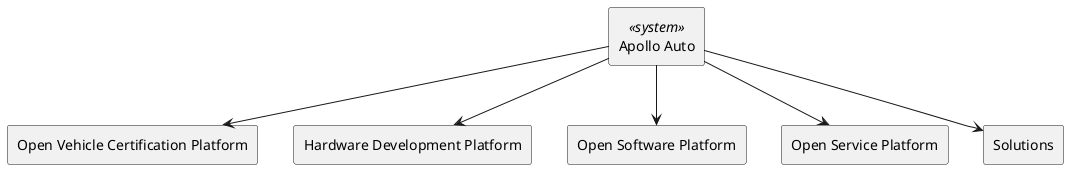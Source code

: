 @startuml
skinparam rectangle {
    roundCorner<<Concept>> 25
}
rectangle "Apollo Auto" <<system>> as AA

rectangle "Open Vehicle Certification Platform" as OVCP {
    'component "Apollo Compatible Drive-by-wire vehicle"
}
rectangle "Hardware Development Platform" as HDP {
   ' [GPS]
   ' [Camera]
   '[LiDAR]
   ' [Radar]
   ' [Ultrasonic]
   ' [ASU]
   ' [AXU]
   ' [V2X OBU]
}
rectangle "Open Software Platform" as OSP {
   ' [Localization]
   ' [Perception]
   ' [Prediction]
   ' [Planning]
   ' [Control]
   ' [RTOS]
   ' [Apollo Cyber RT]
}
rectangle "Open Service Platform" as OServiceP {
   ' [Simulation]
   ' [Data Pipeline]
   ' [Security]
   ' [OTA]
   ' [DuerOS]
   ' [V2X]
}

rectangle "Solutions" as S {
   ' [Valet Parking]
   ' [RoboTaxi]
  '  [CarOS]
   ' [MiniBus]
   ' [MicroCar]
}

AA --> OVCP
AA --> HDP
AA --> OSP
AA --> OServiceP
AA --> S

@enduml